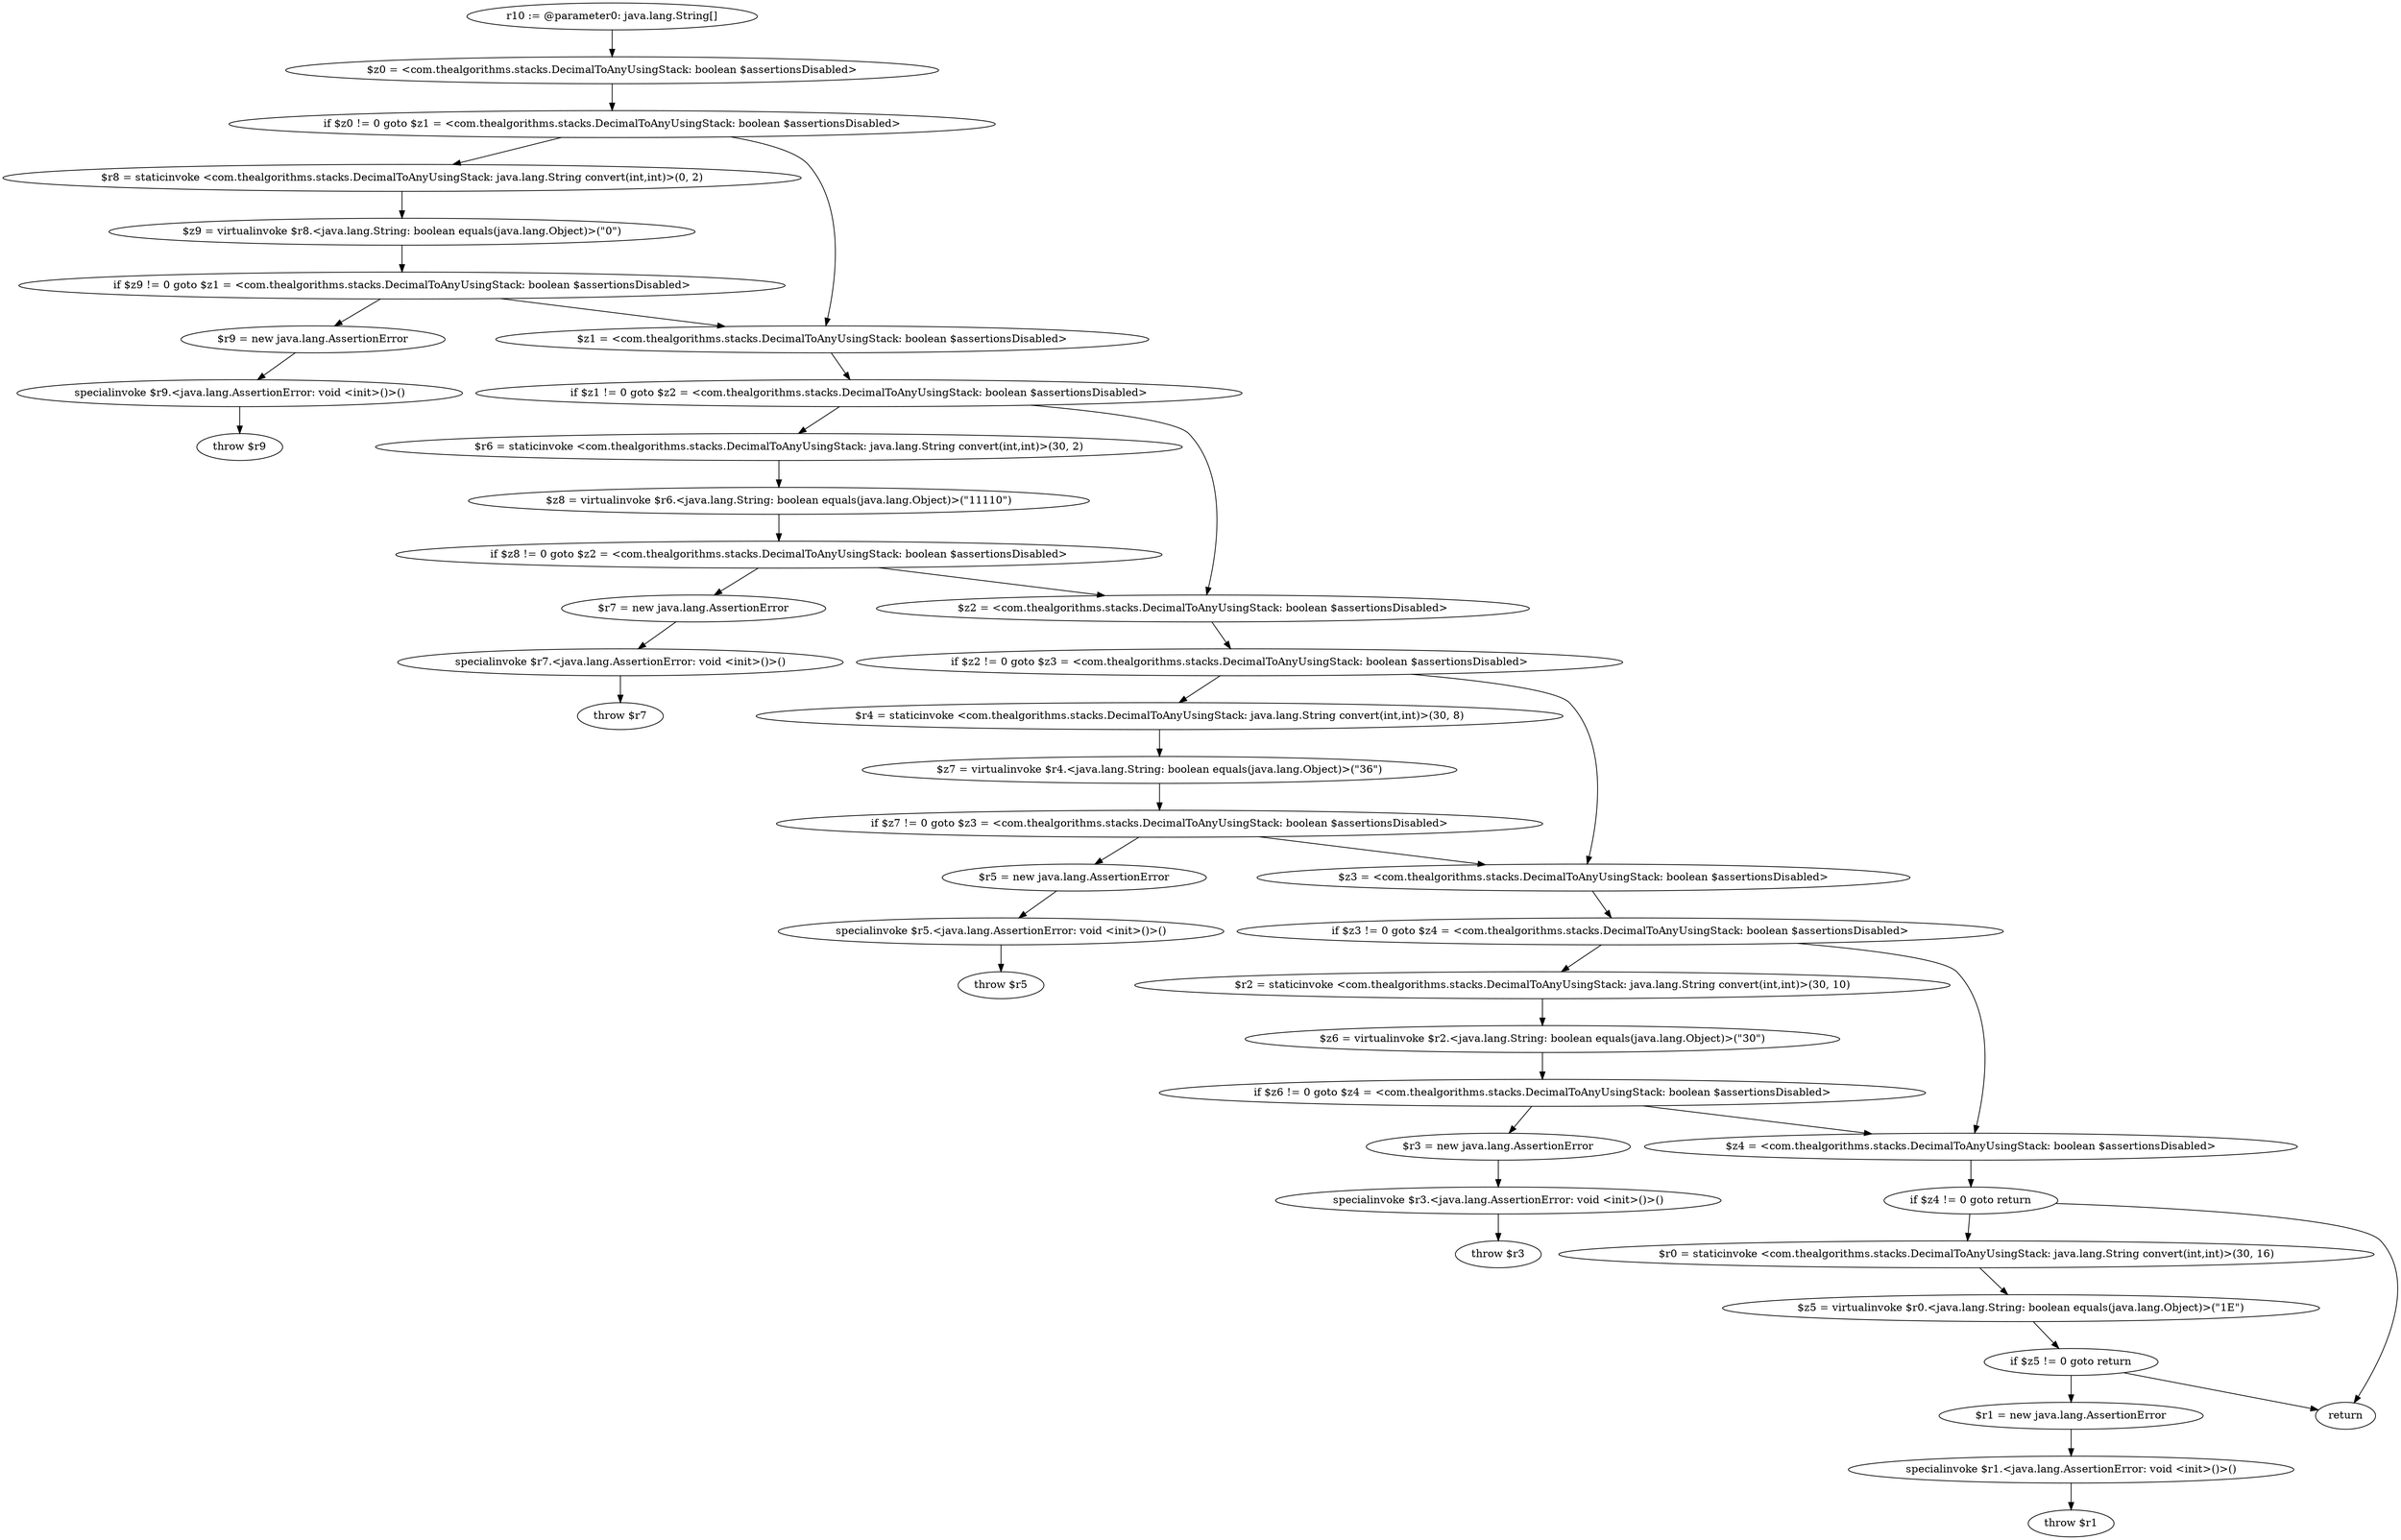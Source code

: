 digraph "unitGraph" {
    "r10 := @parameter0: java.lang.String[]"
    "$z0 = <com.thealgorithms.stacks.DecimalToAnyUsingStack: boolean $assertionsDisabled>"
    "if $z0 != 0 goto $z1 = <com.thealgorithms.stacks.DecimalToAnyUsingStack: boolean $assertionsDisabled>"
    "$r8 = staticinvoke <com.thealgorithms.stacks.DecimalToAnyUsingStack: java.lang.String convert(int,int)>(0, 2)"
    "$z9 = virtualinvoke $r8.<java.lang.String: boolean equals(java.lang.Object)>(\"0\")"
    "if $z9 != 0 goto $z1 = <com.thealgorithms.stacks.DecimalToAnyUsingStack: boolean $assertionsDisabled>"
    "$r9 = new java.lang.AssertionError"
    "specialinvoke $r9.<java.lang.AssertionError: void <init>()>()"
    "throw $r9"
    "$z1 = <com.thealgorithms.stacks.DecimalToAnyUsingStack: boolean $assertionsDisabled>"
    "if $z1 != 0 goto $z2 = <com.thealgorithms.stacks.DecimalToAnyUsingStack: boolean $assertionsDisabled>"
    "$r6 = staticinvoke <com.thealgorithms.stacks.DecimalToAnyUsingStack: java.lang.String convert(int,int)>(30, 2)"
    "$z8 = virtualinvoke $r6.<java.lang.String: boolean equals(java.lang.Object)>(\"11110\")"
    "if $z8 != 0 goto $z2 = <com.thealgorithms.stacks.DecimalToAnyUsingStack: boolean $assertionsDisabled>"
    "$r7 = new java.lang.AssertionError"
    "specialinvoke $r7.<java.lang.AssertionError: void <init>()>()"
    "throw $r7"
    "$z2 = <com.thealgorithms.stacks.DecimalToAnyUsingStack: boolean $assertionsDisabled>"
    "if $z2 != 0 goto $z3 = <com.thealgorithms.stacks.DecimalToAnyUsingStack: boolean $assertionsDisabled>"
    "$r4 = staticinvoke <com.thealgorithms.stacks.DecimalToAnyUsingStack: java.lang.String convert(int,int)>(30, 8)"
    "$z7 = virtualinvoke $r4.<java.lang.String: boolean equals(java.lang.Object)>(\"36\")"
    "if $z7 != 0 goto $z3 = <com.thealgorithms.stacks.DecimalToAnyUsingStack: boolean $assertionsDisabled>"
    "$r5 = new java.lang.AssertionError"
    "specialinvoke $r5.<java.lang.AssertionError: void <init>()>()"
    "throw $r5"
    "$z3 = <com.thealgorithms.stacks.DecimalToAnyUsingStack: boolean $assertionsDisabled>"
    "if $z3 != 0 goto $z4 = <com.thealgorithms.stacks.DecimalToAnyUsingStack: boolean $assertionsDisabled>"
    "$r2 = staticinvoke <com.thealgorithms.stacks.DecimalToAnyUsingStack: java.lang.String convert(int,int)>(30, 10)"
    "$z6 = virtualinvoke $r2.<java.lang.String: boolean equals(java.lang.Object)>(\"30\")"
    "if $z6 != 0 goto $z4 = <com.thealgorithms.stacks.DecimalToAnyUsingStack: boolean $assertionsDisabled>"
    "$r3 = new java.lang.AssertionError"
    "specialinvoke $r3.<java.lang.AssertionError: void <init>()>()"
    "throw $r3"
    "$z4 = <com.thealgorithms.stacks.DecimalToAnyUsingStack: boolean $assertionsDisabled>"
    "if $z4 != 0 goto return"
    "$r0 = staticinvoke <com.thealgorithms.stacks.DecimalToAnyUsingStack: java.lang.String convert(int,int)>(30, 16)"
    "$z5 = virtualinvoke $r0.<java.lang.String: boolean equals(java.lang.Object)>(\"1E\")"
    "if $z5 != 0 goto return"
    "$r1 = new java.lang.AssertionError"
    "specialinvoke $r1.<java.lang.AssertionError: void <init>()>()"
    "throw $r1"
    "return"
    "r10 := @parameter0: java.lang.String[]"->"$z0 = <com.thealgorithms.stacks.DecimalToAnyUsingStack: boolean $assertionsDisabled>";
    "$z0 = <com.thealgorithms.stacks.DecimalToAnyUsingStack: boolean $assertionsDisabled>"->"if $z0 != 0 goto $z1 = <com.thealgorithms.stacks.DecimalToAnyUsingStack: boolean $assertionsDisabled>";
    "if $z0 != 0 goto $z1 = <com.thealgorithms.stacks.DecimalToAnyUsingStack: boolean $assertionsDisabled>"->"$r8 = staticinvoke <com.thealgorithms.stacks.DecimalToAnyUsingStack: java.lang.String convert(int,int)>(0, 2)";
    "if $z0 != 0 goto $z1 = <com.thealgorithms.stacks.DecimalToAnyUsingStack: boolean $assertionsDisabled>"->"$z1 = <com.thealgorithms.stacks.DecimalToAnyUsingStack: boolean $assertionsDisabled>";
    "$r8 = staticinvoke <com.thealgorithms.stacks.DecimalToAnyUsingStack: java.lang.String convert(int,int)>(0, 2)"->"$z9 = virtualinvoke $r8.<java.lang.String: boolean equals(java.lang.Object)>(\"0\")";
    "$z9 = virtualinvoke $r8.<java.lang.String: boolean equals(java.lang.Object)>(\"0\")"->"if $z9 != 0 goto $z1 = <com.thealgorithms.stacks.DecimalToAnyUsingStack: boolean $assertionsDisabled>";
    "if $z9 != 0 goto $z1 = <com.thealgorithms.stacks.DecimalToAnyUsingStack: boolean $assertionsDisabled>"->"$r9 = new java.lang.AssertionError";
    "if $z9 != 0 goto $z1 = <com.thealgorithms.stacks.DecimalToAnyUsingStack: boolean $assertionsDisabled>"->"$z1 = <com.thealgorithms.stacks.DecimalToAnyUsingStack: boolean $assertionsDisabled>";
    "$r9 = new java.lang.AssertionError"->"specialinvoke $r9.<java.lang.AssertionError: void <init>()>()";
    "specialinvoke $r9.<java.lang.AssertionError: void <init>()>()"->"throw $r9";
    "$z1 = <com.thealgorithms.stacks.DecimalToAnyUsingStack: boolean $assertionsDisabled>"->"if $z1 != 0 goto $z2 = <com.thealgorithms.stacks.DecimalToAnyUsingStack: boolean $assertionsDisabled>";
    "if $z1 != 0 goto $z2 = <com.thealgorithms.stacks.DecimalToAnyUsingStack: boolean $assertionsDisabled>"->"$r6 = staticinvoke <com.thealgorithms.stacks.DecimalToAnyUsingStack: java.lang.String convert(int,int)>(30, 2)";
    "if $z1 != 0 goto $z2 = <com.thealgorithms.stacks.DecimalToAnyUsingStack: boolean $assertionsDisabled>"->"$z2 = <com.thealgorithms.stacks.DecimalToAnyUsingStack: boolean $assertionsDisabled>";
    "$r6 = staticinvoke <com.thealgorithms.stacks.DecimalToAnyUsingStack: java.lang.String convert(int,int)>(30, 2)"->"$z8 = virtualinvoke $r6.<java.lang.String: boolean equals(java.lang.Object)>(\"11110\")";
    "$z8 = virtualinvoke $r6.<java.lang.String: boolean equals(java.lang.Object)>(\"11110\")"->"if $z8 != 0 goto $z2 = <com.thealgorithms.stacks.DecimalToAnyUsingStack: boolean $assertionsDisabled>";
    "if $z8 != 0 goto $z2 = <com.thealgorithms.stacks.DecimalToAnyUsingStack: boolean $assertionsDisabled>"->"$r7 = new java.lang.AssertionError";
    "if $z8 != 0 goto $z2 = <com.thealgorithms.stacks.DecimalToAnyUsingStack: boolean $assertionsDisabled>"->"$z2 = <com.thealgorithms.stacks.DecimalToAnyUsingStack: boolean $assertionsDisabled>";
    "$r7 = new java.lang.AssertionError"->"specialinvoke $r7.<java.lang.AssertionError: void <init>()>()";
    "specialinvoke $r7.<java.lang.AssertionError: void <init>()>()"->"throw $r7";
    "$z2 = <com.thealgorithms.stacks.DecimalToAnyUsingStack: boolean $assertionsDisabled>"->"if $z2 != 0 goto $z3 = <com.thealgorithms.stacks.DecimalToAnyUsingStack: boolean $assertionsDisabled>";
    "if $z2 != 0 goto $z3 = <com.thealgorithms.stacks.DecimalToAnyUsingStack: boolean $assertionsDisabled>"->"$r4 = staticinvoke <com.thealgorithms.stacks.DecimalToAnyUsingStack: java.lang.String convert(int,int)>(30, 8)";
    "if $z2 != 0 goto $z3 = <com.thealgorithms.stacks.DecimalToAnyUsingStack: boolean $assertionsDisabled>"->"$z3 = <com.thealgorithms.stacks.DecimalToAnyUsingStack: boolean $assertionsDisabled>";
    "$r4 = staticinvoke <com.thealgorithms.stacks.DecimalToAnyUsingStack: java.lang.String convert(int,int)>(30, 8)"->"$z7 = virtualinvoke $r4.<java.lang.String: boolean equals(java.lang.Object)>(\"36\")";
    "$z7 = virtualinvoke $r4.<java.lang.String: boolean equals(java.lang.Object)>(\"36\")"->"if $z7 != 0 goto $z3 = <com.thealgorithms.stacks.DecimalToAnyUsingStack: boolean $assertionsDisabled>";
    "if $z7 != 0 goto $z3 = <com.thealgorithms.stacks.DecimalToAnyUsingStack: boolean $assertionsDisabled>"->"$r5 = new java.lang.AssertionError";
    "if $z7 != 0 goto $z3 = <com.thealgorithms.stacks.DecimalToAnyUsingStack: boolean $assertionsDisabled>"->"$z3 = <com.thealgorithms.stacks.DecimalToAnyUsingStack: boolean $assertionsDisabled>";
    "$r5 = new java.lang.AssertionError"->"specialinvoke $r5.<java.lang.AssertionError: void <init>()>()";
    "specialinvoke $r5.<java.lang.AssertionError: void <init>()>()"->"throw $r5";
    "$z3 = <com.thealgorithms.stacks.DecimalToAnyUsingStack: boolean $assertionsDisabled>"->"if $z3 != 0 goto $z4 = <com.thealgorithms.stacks.DecimalToAnyUsingStack: boolean $assertionsDisabled>";
    "if $z3 != 0 goto $z4 = <com.thealgorithms.stacks.DecimalToAnyUsingStack: boolean $assertionsDisabled>"->"$r2 = staticinvoke <com.thealgorithms.stacks.DecimalToAnyUsingStack: java.lang.String convert(int,int)>(30, 10)";
    "if $z3 != 0 goto $z4 = <com.thealgorithms.stacks.DecimalToAnyUsingStack: boolean $assertionsDisabled>"->"$z4 = <com.thealgorithms.stacks.DecimalToAnyUsingStack: boolean $assertionsDisabled>";
    "$r2 = staticinvoke <com.thealgorithms.stacks.DecimalToAnyUsingStack: java.lang.String convert(int,int)>(30, 10)"->"$z6 = virtualinvoke $r2.<java.lang.String: boolean equals(java.lang.Object)>(\"30\")";
    "$z6 = virtualinvoke $r2.<java.lang.String: boolean equals(java.lang.Object)>(\"30\")"->"if $z6 != 0 goto $z4 = <com.thealgorithms.stacks.DecimalToAnyUsingStack: boolean $assertionsDisabled>";
    "if $z6 != 0 goto $z4 = <com.thealgorithms.stacks.DecimalToAnyUsingStack: boolean $assertionsDisabled>"->"$r3 = new java.lang.AssertionError";
    "if $z6 != 0 goto $z4 = <com.thealgorithms.stacks.DecimalToAnyUsingStack: boolean $assertionsDisabled>"->"$z4 = <com.thealgorithms.stacks.DecimalToAnyUsingStack: boolean $assertionsDisabled>";
    "$r3 = new java.lang.AssertionError"->"specialinvoke $r3.<java.lang.AssertionError: void <init>()>()";
    "specialinvoke $r3.<java.lang.AssertionError: void <init>()>()"->"throw $r3";
    "$z4 = <com.thealgorithms.stacks.DecimalToAnyUsingStack: boolean $assertionsDisabled>"->"if $z4 != 0 goto return";
    "if $z4 != 0 goto return"->"$r0 = staticinvoke <com.thealgorithms.stacks.DecimalToAnyUsingStack: java.lang.String convert(int,int)>(30, 16)";
    "if $z4 != 0 goto return"->"return";
    "$r0 = staticinvoke <com.thealgorithms.stacks.DecimalToAnyUsingStack: java.lang.String convert(int,int)>(30, 16)"->"$z5 = virtualinvoke $r0.<java.lang.String: boolean equals(java.lang.Object)>(\"1E\")";
    "$z5 = virtualinvoke $r0.<java.lang.String: boolean equals(java.lang.Object)>(\"1E\")"->"if $z5 != 0 goto return";
    "if $z5 != 0 goto return"->"$r1 = new java.lang.AssertionError";
    "if $z5 != 0 goto return"->"return";
    "$r1 = new java.lang.AssertionError"->"specialinvoke $r1.<java.lang.AssertionError: void <init>()>()";
    "specialinvoke $r1.<java.lang.AssertionError: void <init>()>()"->"throw $r1";
}
